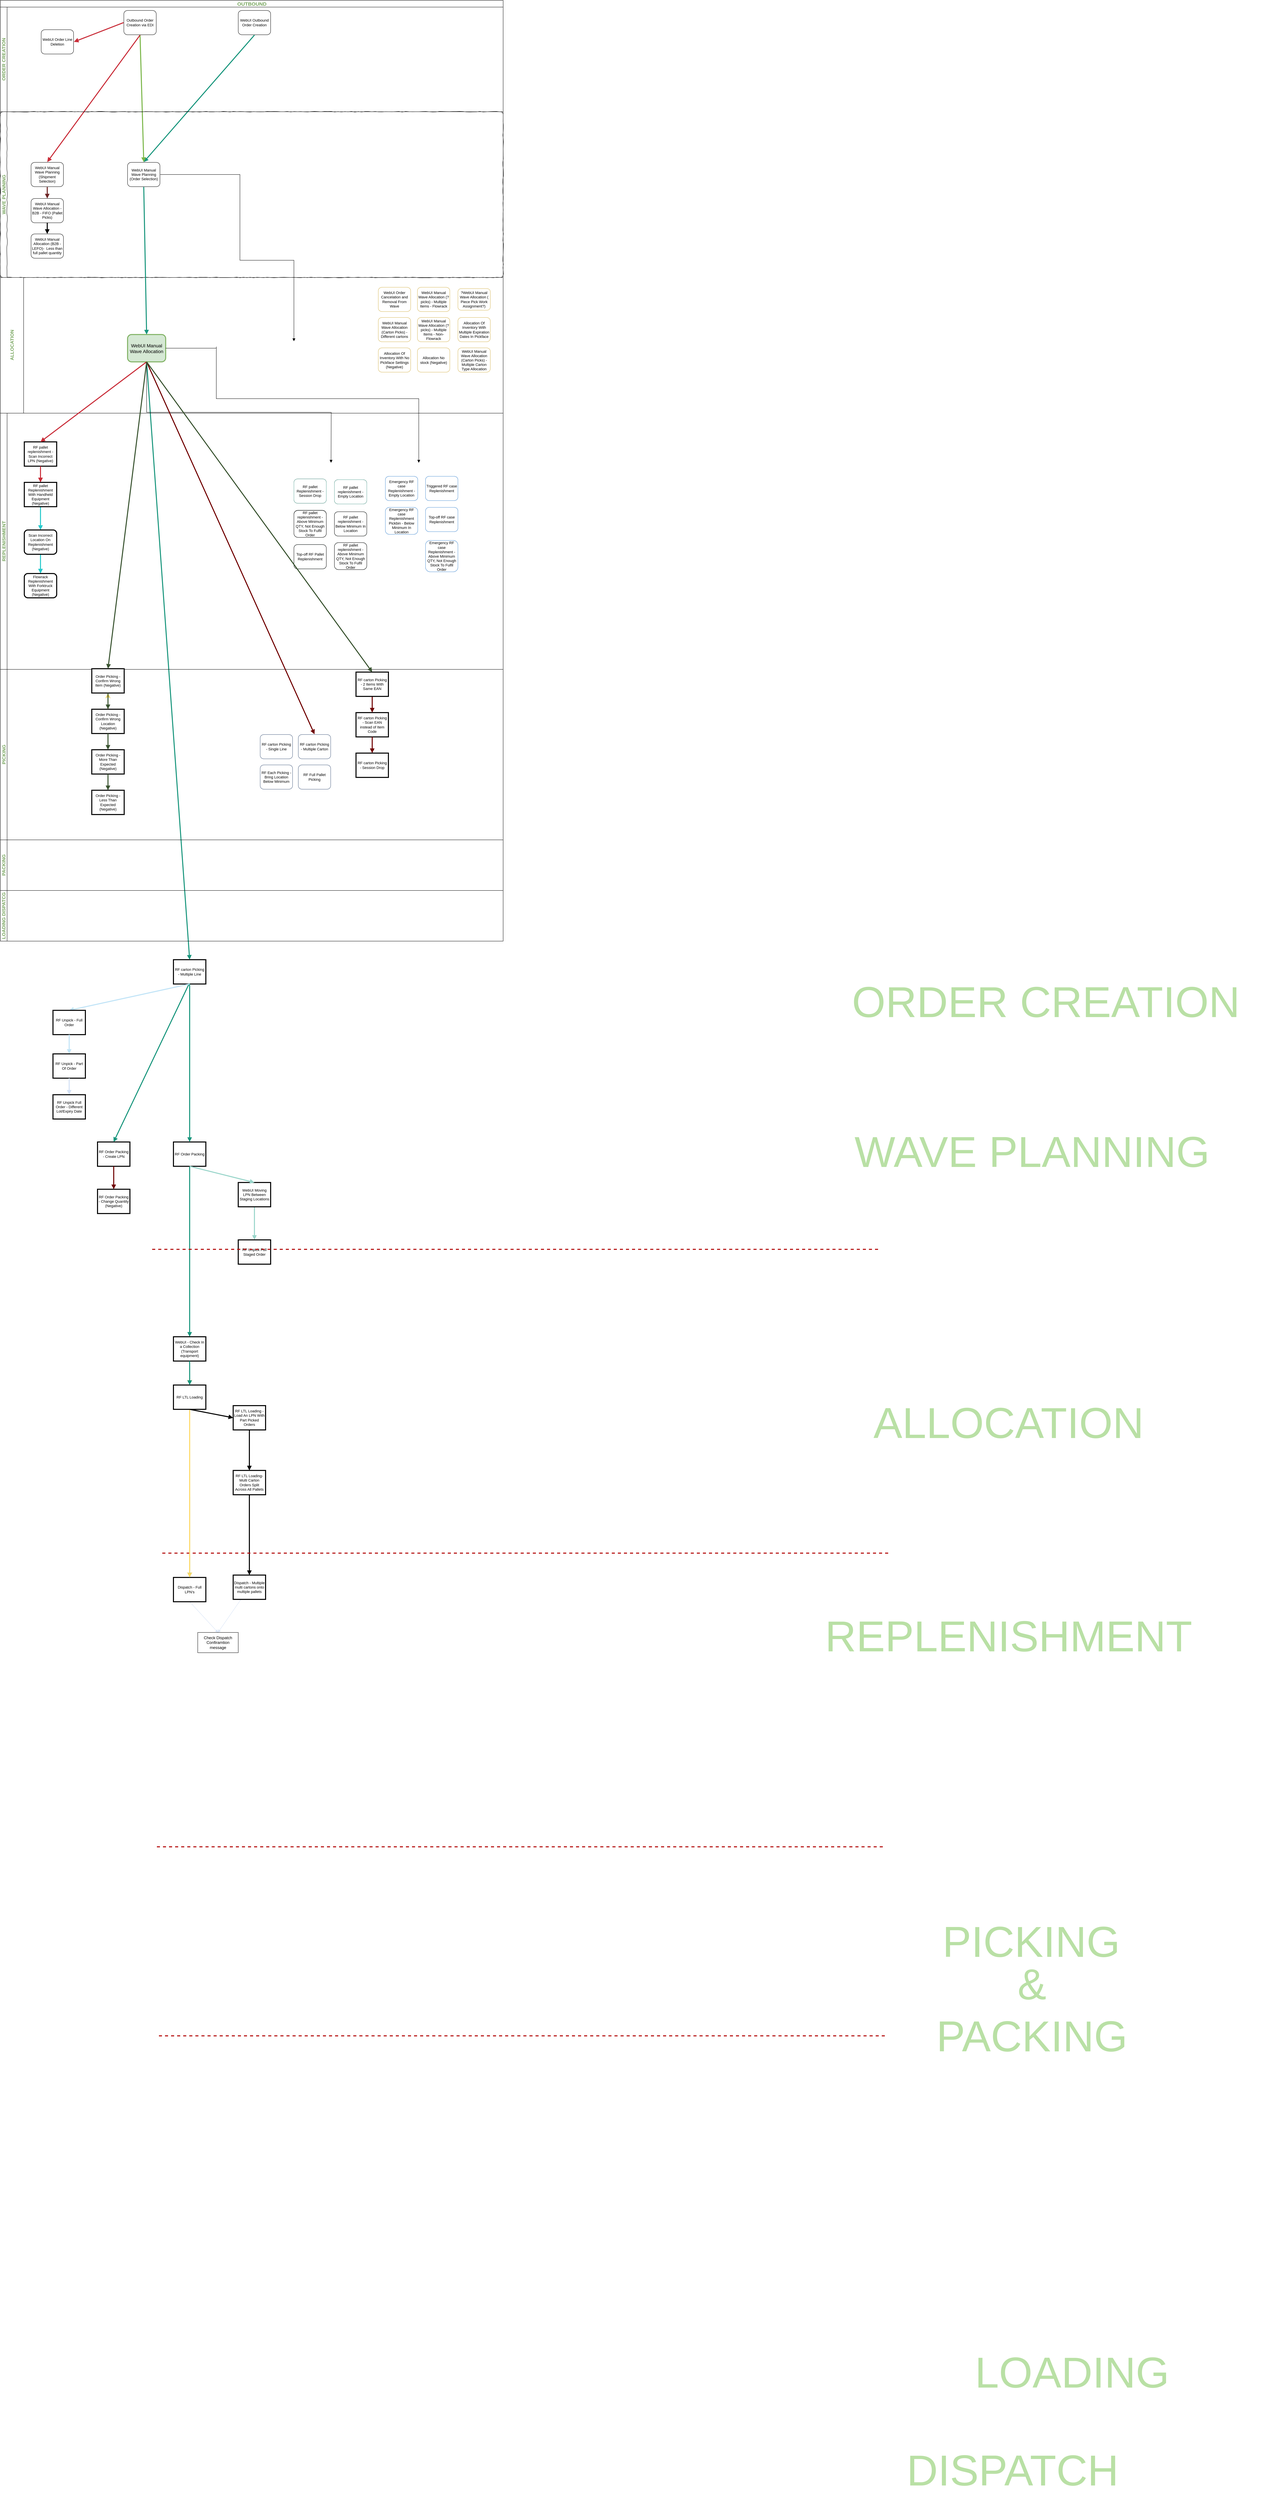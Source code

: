 <mxfile version="12.9.10" type="github">
  <diagram id="luoJL8KuEAm5CpeZwLHm" name="Page-1">
    <mxGraphModel dx="2249" dy="5467" grid="1" gridSize="10" guides="1" tooltips="1" connect="1" arrows="1" fold="1" page="1" pageScale="1" pageWidth="827" pageHeight="1169" math="0" shadow="0">
      <root>
        <mxCell id="0" />
        <mxCell id="1" parent="0" />
        <UserObject label="&lt;font color=&quot;#B9E0A5&quot;&gt;ALLOCATION&lt;/font&gt;" lucidchartObjectId=".vVLuVB._1Rt" id="ZrMuteQqzwVxlPmZNm4r-79">
          <mxCell style="html=1;whiteSpace=wrap;;fontSize=128;fontColor=#000000;spacing=3;strokeColor=none;strokeOpacity=100;fillOpacity=0;shadow=1;fillColor=#000000;strokeWidth=3;" parent="1" vertex="1">
            <mxGeometry x="2486" y="-96" width="124" height="160" as="geometry" />
          </mxCell>
        </UserObject>
        <UserObject label="&lt;font color=&quot;#B9E0A5&quot;&gt;REPLENISHMENT&lt;/font&gt;" lucidchartObjectId=".vVLyLYL6PfR" id="ZrMuteQqzwVxlPmZNm4r-78">
          <mxCell style="html=1;whiteSpace=wrap;;fontSize=128;fontColor=#000000;spacing=3;strokeColor=none;strokeOpacity=100;fillOpacity=0;shadow=1;fillColor=#000000;strokeWidth=3;" parent="1" vertex="1">
            <mxGeometry x="2476" y="536" width="144" height="160" as="geometry" />
          </mxCell>
        </UserObject>
        <UserObject label="&lt;font color=&quot;#B9E0A5&quot;&gt;DISPATCH&lt;/font&gt;" lucidchartObjectId=".vVLLQtsw8U~" id="ZrMuteQqzwVxlPmZNm4r-85">
          <mxCell style="html=1;whiteSpace=wrap;;fontSize=128;fontColor=#000000;spacing=3;strokeColor=none;strokeOpacity=100;fillOpacity=0;shadow=1;fillColor=#000000;strokeWidth=3;" parent="1" vertex="1">
            <mxGeometry x="2488" y="3007" width="144" height="160" as="geometry" />
          </mxCell>
        </UserObject>
        <UserObject label="&lt;font color=&quot;#B9E0A5&quot;&gt;LOADING&lt;/font&gt;" lucidchartObjectId=".vVLYi2AwPZS" id="ZrMuteQqzwVxlPmZNm4r-133">
          <mxCell style="html=1;whiteSpace=wrap;;fontSize=128;fontColor=#000000;spacing=3;strokeColor=none;strokeOpacity=100;fillOpacity=0;shadow=1;fillColor=#000000;strokeWidth=3;" parent="1" vertex="1">
            <mxGeometry x="2664" y="2717" width="144" height="160" as="geometry" />
          </mxCell>
        </UserObject>
        <UserObject label="&lt;font color=&quot;#B9E0A5&quot;&gt;ORDER CREATION&lt;/font&gt;" lucidchartObjectId=".vVLhQk9bZqV" id="ZrMuteQqzwVxlPmZNm4r-81">
          <mxCell style="html=1;whiteSpace=wrap;;fontSize=128;fontColor=#000000;spacing=3;strokeColor=none;strokeOpacity=100;fillOpacity=0;shadow=1;fillColor=#000000;strokeWidth=3;" parent="1" vertex="1">
            <mxGeometry x="1960" y="-1420" width="1397" height="313" as="geometry" />
          </mxCell>
        </UserObject>
        <UserObject label="&lt;font color=&quot;#B9E0A5&quot;&gt;WAVE PLANNING&lt;/font&gt;" lucidchartObjectId=".vVLStHm2DLD" id="ZrMuteQqzwVxlPmZNm4r-1">
          <mxCell style="html=1;whiteSpace=wrap;;fontSize=128;fontColor=#000000;spacing=3;strokeColor=none;strokeOpacity=100;fillOpacity=0;shadow=1;fillColor=#000000;strokeWidth=3;" parent="1" vertex="1">
            <mxGeometry x="2045" y="-976" width="1145" height="313" as="geometry" />
          </mxCell>
        </UserObject>
        <UserObject label="WebUI Outbound Order Creation" link="https://jira.int.kn/browse/TCL-16" lucidchartObjectId=".vVLgRmdVRMW" id="ZrMuteQqzwVxlPmZNm4r-3">
          <mxCell style="html=1;whiteSpace=wrap;;fontSize=11;fontColor=#000000;spacing=3;strokeOpacity=100;strokeWidth=1;rounded=1;perimeterSpacing=1;" parent="1" vertex="1">
            <mxGeometry x="265" y="-4200" width="96" height="72" as="geometry" />
          </mxCell>
        </UserObject>
        <UserObject label="" lucidchartObjectId=".vVLU0FmFgop" id="ZrMuteQqzwVxlPmZNm4r-6">
          <mxCell style="html=1;jettySize=18;fontSize=11;strokeColor=#19967d;strokeOpacity=100;strokeWidth=3;rounded=1;arcSize=0;startArrow=none;;endArrow=block;endFill=1;;exitX=0.5;exitY=1.021;exitPerimeter=1;entryX=0.5;entryY=-0.021;entryPerimeter=1;" parent="1" source="ZrMuteQqzwVxlPmZNm4r-3" target="ZrMuteQqzwVxlPmZNm4r-4" edge="1">
            <mxGeometry width="100" height="100" relative="1" as="geometry" />
          </mxCell>
        </UserObject>
        <UserObject label="Outbound Order Creation via EDI" lucidchartObjectId=".vVLBfL-Y4Gz" id="ZrMuteQqzwVxlPmZNm4r-11">
          <mxCell style="html=1;whiteSpace=wrap;;fontSize=11;fontColor=#000000;spacing=3;strokeOpacity=100;strokeWidth=1;rounded=1;perimeterSpacing=1;" parent="1" vertex="1">
            <mxGeometry x="-74" y="-4200" width="96" height="72" as="geometry" />
          </mxCell>
        </UserObject>
        <UserObject label="" lucidchartObjectId=".vVL_0OSwGT9" id="ZrMuteQqzwVxlPmZNm4r-12">
          <mxCell style="html=1;jettySize=18;fontSize=11;strokeColor=#7ab648;strokeOpacity=100;strokeWidth=3;rounded=1;arcSize=0;startArrow=none;;endArrow=block;endFill=1;;exitX=0.5;exitY=1.021;exitPerimeter=1;entryX=0.5;entryY=-0.021;entryPerimeter=1;" parent="1" source="ZrMuteQqzwVxlPmZNm4r-11" target="ZrMuteQqzwVxlPmZNm4r-4" edge="1">
            <mxGeometry width="100" height="100" relative="1" as="geometry" />
          </mxCell>
        </UserObject>
        <UserObject label="" lucidchartObjectId=".vVLEps8h.BU" id="ZrMuteQqzwVxlPmZNm4r-13">
          <mxCell style="html=1;jettySize=18;fontSize=11;strokeColor=#c92d39;strokeOpacity=100;strokeWidth=3;rounded=1;arcSize=0;startArrow=none;;endArrow=block;endFill=1;;entryX=0.5;entryY=-0.021;entryPerimeter=1;exitX=0.5;exitY=1;exitDx=0;exitDy=0;" parent="1" source="ZrMuteQqzwVxlPmZNm4r-11" target="ZrMuteQqzwVxlPmZNm4r-5" edge="1">
            <mxGeometry width="100" height="100" relative="1" as="geometry">
              <mxPoint x="-100" y="-4090" as="sourcePoint" />
            </mxGeometry>
          </mxCell>
        </UserObject>
        <mxCell id="ZrMuteQqzwVxlPmZNm4r-143" style="rounded=0;orthogonalLoop=1;jettySize=auto;html=1;strokeColor=#D4E1F5;fontSize=128;exitX=0.5;exitY=1;exitDx=0;exitDy=0;entryX=0.5;entryY=0;entryDx=0;entryDy=0;" parent="1" source="ZrMuteQqzwVxlPmZNm4r-43" target="ZrMuteQqzwVxlPmZNm4r-145" edge="1">
          <mxGeometry relative="1" as="geometry">
            <mxPoint x="210" y="605" as="targetPoint" />
          </mxGeometry>
        </mxCell>
        <UserObject label="" lucidchartObjectId=".vVL8aFrUY4E" id="ZrMuteQqzwVxlPmZNm4r-44">
          <mxCell style="html=1;jettySize=18;fontSize=11;strokeColor=#19967d;strokeOpacity=100;strokeWidth=3;rounded=1;arcSize=0;startArrow=none;;endArrow=block;endFill=1;;exitX=0.5;exitY=1;entryX=0.5;entryY=-0.021;entryPerimeter=1;exitDx=0;exitDy=0;" parent="1" source="ZrMuteQqzwVxlPmZNm4r-51" target="ZrMuteQqzwVxlPmZNm4r-42" edge="1">
            <mxGeometry width="100" height="100" relative="1" as="geometry" />
          </mxCell>
        </UserObject>
        <UserObject label="RF carton Picking - Multiple Line" lucidchartObjectId=".vVLg3zW-UZA" id="ZrMuteQqzwVxlPmZNm4r-49">
          <mxCell style="html=1;whiteSpace=wrap;;fontSize=11;fontColor=#000000;spacing=3;strokeOpacity=100;strokeWidth=3;" parent="1" vertex="1">
            <mxGeometry x="73" y="-1388" width="96" height="72" as="geometry" />
          </mxCell>
        </UserObject>
        <UserObject label="" lucidchartObjectId=".vVL1jVabSok" id="ZrMuteQqzwVxlPmZNm4r-50">
          <mxCell style="html=1;jettySize=18;fontSize=11;strokeColor=#19967d;strokeOpacity=100;strokeWidth=3;rounded=1;arcSize=0;startArrow=none;;endArrow=block;endFill=1;;entryX=0.5;entryY=-0.021;entryPerimeter=1;exitX=0.5;exitY=1;exitDx=0;exitDy=0;" parent="1" source="ZrMuteQqzwVxlPmZNm4r-47" target="ZrMuteQqzwVxlPmZNm4r-49" edge="1">
            <mxGeometry width="100" height="100" relative="1" as="geometry">
              <mxPoint x="409" y="-2978" as="sourcePoint" />
            </mxGeometry>
          </mxCell>
        </UserObject>
        <UserObject label="RF Order Packing" lucidchartObjectId=".vVLDRq_sSc~" id="ZrMuteQqzwVxlPmZNm4r-51">
          <mxCell style="html=1;whiteSpace=wrap;;fontSize=11;fontColor=#000000;spacing=3;strokeOpacity=100;strokeWidth=3;" parent="1" vertex="1">
            <mxGeometry x="73" y="-848" width="96" height="72" as="geometry" />
          </mxCell>
        </UserObject>
        <UserObject label="&lt;font color=&quot;#B9E0A5&quot;&gt;PICKING&lt;/font&gt;" lucidchartObjectId=".vVL_m-nR4Ay" id="ZrMuteQqzwVxlPmZNm4r-80">
          <mxCell style="html=1;whiteSpace=wrap;;fontSize=128;fontColor=#000000;spacing=3;strokeColor=none;strokeOpacity=100;fillOpacity=0;shadow=1;fillColor=#B9E0A5;strokeWidth=3;gradientColor=none;" parent="1" vertex="1">
            <mxGeometry x="2543" y="1441" width="144" height="160" as="geometry" />
          </mxCell>
        </UserObject>
        <UserObject label="&lt;font color=&quot;#B9E0A5&quot;&gt;&amp;amp; PACKING&lt;/font&gt;" lucidchartObjectId=".vVLqx0EdpYy" id="ZrMuteQqzwVxlPmZNm4r-82">
          <mxCell style="html=1;whiteSpace=wrap;;fontSize=128;fontColor=#000000;spacing=3;strokeColor=none;strokeOpacity=100;fillOpacity=0;shadow=1;fillColor=#000000;strokeWidth=3;" parent="1" vertex="1">
            <mxGeometry x="2544.5" y="1567" width="144" height="313" as="geometry" />
          </mxCell>
        </UserObject>
        <UserObject label="" lucidchartObjectId=".vVLhLCV1whi" id="ZrMuteQqzwVxlPmZNm4r-83">
          <mxCell style="html=1;jettySize=18;fontSize=11;strokeColor=#19967d;strokeOpacity=100;strokeWidth=3;rounded=1;arcSize=0;startArrow=none;;endArrow=block;endFill=1;;exitX=0.5;exitY=1.021;exitPerimeter=1;entryX=0.501;entryY=-0.021;entryPerimeter=1;" parent="1" source="ZrMuteQqzwVxlPmZNm4r-124" target="ZrMuteQqzwVxlPmZNm4r-43" edge="1">
            <mxGeometry width="100" height="100" relative="1" as="geometry" />
          </mxCell>
        </UserObject>
        <UserObject label="RF Order Packing - Create LPN" lucidchartObjectId=".vVLZd.iJXTy" id="ZrMuteQqzwVxlPmZNm4r-86">
          <mxCell style="html=1;whiteSpace=wrap;;fontSize=11;fontColor=#000000;spacing=3;strokeWidth=3;" parent="1" vertex="1">
            <mxGeometry x="-152" y="-848" width="96" height="72" as="geometry" />
          </mxCell>
        </UserObject>
        <UserObject label="" lucidchartObjectId="ZwVLizKorex1" id="ZrMuteQqzwVxlPmZNm4r-88">
          <mxCell style="html=1;jettySize=18;fontSize=11;strokeColor=#c92d39;strokeOpacity=100;strokeWidth=3;rounded=1;arcSize=0;startArrow=none;;endArrow=block;endFill=1;;exitX=0;exitY=0.5;entryX=1;entryY=0.5;entryDx=0;entryDy=0;exitDx=0;exitDy=0;" parent="1" source="ZrMuteQqzwVxlPmZNm4r-11" target="ZrMuteQqzwVxlPmZNm4r-17" edge="1">
            <mxGeometry width="100" height="100" relative="1" as="geometry" />
          </mxCell>
        </UserObject>
        <UserObject label="" lucidchartObjectId="ObWLLQAz0ZJ7" id="ZrMuteQqzwVxlPmZNm4r-99">
          <mxCell style="html=1;jettySize=18;fontSize=11;strokeColor=#19967d;strokeOpacity=100;strokeWidth=3;rounded=1;arcSize=0;startArrow=none;;endArrow=block;endFill=1;;entryX=0.5;entryY=-0.021;entryPerimeter=1;exitX=0.5;exitY=1;exitDx=0;exitDy=0;" parent="1" source="ZrMuteQqzwVxlPmZNm4r-49" target="ZrMuteQqzwVxlPmZNm4r-51" edge="1">
            <mxGeometry width="100" height="100" relative="1" as="geometry">
              <mxPoint x="409" y="-1255" as="sourcePoint" />
            </mxGeometry>
          </mxCell>
        </UserObject>
        <UserObject label="" lucidchartObjectId="MpWLVmly3CWL" id="ZrMuteQqzwVxlPmZNm4r-105">
          <mxCell style="html=1;jettySize=18;fontSize=11;strokeColor=#6F0000;strokeOpacity=100;strokeWidth=3;rounded=1;arcSize=0;startArrow=none;;endArrow=block;endFill=1;;exitX=0.5;exitY=1;entryX=0.5;entryY=-0.021;entryPerimeter=1;fillColor=#a20025;exitDx=0;exitDy=0;" parent="1" source="ZrMuteQqzwVxlPmZNm4r-86" target="ZrMuteQqzwVxlPmZNm4r-106" edge="1">
            <mxGeometry width="100" height="100" relative="1" as="geometry" />
          </mxCell>
        </UserObject>
        <UserObject label="" lucidchartObjectId="DsWLL33WDRU~" id="ZrMuteQqzwVxlPmZNm4r-107">
          <mxCell style="html=1;jettySize=18;fontSize=11;strokeColor=#19967d;strokeOpacity=100;strokeWidth=3;rounded=1;arcSize=0;startArrow=none;;endArrow=block;endFill=1;;entryX=0.496;entryY=-0.021;entryPerimeter=1;" parent="1" target="ZrMuteQqzwVxlPmZNm4r-86" edge="1">
            <mxGeometry width="100" height="100" relative="1" as="geometry">
              <mxPoint x="120" y="-1318" as="sourcePoint" />
            </mxGeometry>
          </mxCell>
        </UserObject>
        <UserObject label="" lucidchartObjectId="DS-L~yEAFMaN" id="ZrMuteQqzwVxlPmZNm4r-108">
          <mxCell style="html=1;jettySize=18;fontSize=11;strokeColor=#c1e4f7;strokeOpacity=100;strokeWidth=3;rounded=1;arcSize=0;startArrow=none;;endArrow=block;endFill=1;;exitX=0.5;exitY=1;entryX=0.5;entryY=-0.021;entryPerimeter=1;exitDx=0;exitDy=0;" parent="1" source="ZrMuteQqzwVxlPmZNm4r-49" target="ZrMuteQqzwVxlPmZNm4r-109" edge="1">
            <mxGeometry width="100" height="100" relative="1" as="geometry" />
          </mxCell>
        </UserObject>
        <UserObject label="RF Unpick - Full Order" lucidchartObjectId="FS-LZYruzcfT" id="ZrMuteQqzwVxlPmZNm4r-109">
          <mxCell style="html=1;whiteSpace=wrap;;fontSize=11;fontColor=#000000;spacing=3;strokeWidth=3;" parent="1" vertex="1">
            <mxGeometry x="-284" y="-1238" width="96" height="72" as="geometry" />
          </mxCell>
        </UserObject>
        <UserObject label="" lucidchartObjectId="eV-Ldg8smYR5" id="ZrMuteQqzwVxlPmZNm4r-110">
          <mxCell style="html=1;jettySize=18;fontSize=11;strokeColor=#c1e4f7;strokeOpacity=100;strokeWidth=3;rounded=1;arcSize=0;startArrow=none;;endArrow=block;endFill=1;;exitX=0.5;exitY=1.021;exitPerimeter=1;entryX=0.5;entryY=-0.021;entryPerimeter=1;" parent="1" source="ZrMuteQqzwVxlPmZNm4r-109" target="ZrMuteQqzwVxlPmZNm4r-111" edge="1">
            <mxGeometry width="100" height="100" relative="1" as="geometry" />
          </mxCell>
        </UserObject>
        <UserObject label="RF Unpick - Part Of Order" lucidchartObjectId="gV-LQRXkpUv6" id="ZrMuteQqzwVxlPmZNm4r-111">
          <mxCell style="html=1;whiteSpace=wrap;;fontSize=11;fontColor=#000000;spacing=3;strokeWidth=3;" parent="1" vertex="1">
            <mxGeometry x="-284" y="-1109" width="96" height="72" as="geometry" />
          </mxCell>
        </UserObject>
        <UserObject label="" lucidchartObjectId="HW-Lg7NM4t5g" id="ZrMuteQqzwVxlPmZNm4r-112">
          <mxCell style="html=1;jettySize=18;fontSize=11;strokeColor=#99d5ca;strokeOpacity=100;strokeWidth=3;rounded=1;arcSize=0;startArrow=none;;endArrow=block;endFill=1;;exitX=0.5;exitY=1;entryX=0.5;entryY=-0.021;entryPerimeter=1;exitDx=0;exitDy=0;" parent="1" source="ZrMuteQqzwVxlPmZNm4r-121" target="ZrMuteQqzwVxlPmZNm4r-113" edge="1">
            <mxGeometry width="100" height="100" relative="1" as="geometry" />
          </mxCell>
        </UserObject>
        <UserObject label="RF Unpick Full Staged Order " lucidchartObjectId="IW-LOAbXp3b7" id="ZrMuteQqzwVxlPmZNm4r-113">
          <mxCell style="html=1;whiteSpace=wrap;;fontSize=11;fontColor=#000000;spacing=3;strokeWidth=3;" parent="1" vertex="1">
            <mxGeometry x="265" y="-558" width="96" height="72" as="geometry" />
          </mxCell>
        </UserObject>
        <UserObject label="" lucidchartObjectId="5X-LKefEp_Z2" id="ZrMuteQqzwVxlPmZNm4r-114">
          <mxCell style="html=1;jettySize=18;fontSize=11;strokeWidth=3;rounded=1;arcSize=0;startArrow=none;;endArrow=block;endFill=1;;exitX=0.5;exitY=1.021;exitPerimeter=1;entryX=0.5;entryY=-0.021;entryPerimeter=1;strokeColor=#D4E1F5;" parent="1" source="ZrMuteQqzwVxlPmZNm4r-111" target="ZrMuteQqzwVxlPmZNm4r-115" edge="1">
            <mxGeometry width="100" height="100" relative="1" as="geometry" />
          </mxCell>
        </UserObject>
        <UserObject label="RF Unpick Full Order - Different Lot/Expiry Date" lucidchartObjectId="6X-LVr-Q4fDr" id="ZrMuteQqzwVxlPmZNm4r-115">
          <mxCell style="html=1;whiteSpace=wrap;;fontSize=11;fontColor=#000000;spacing=3;strokeWidth=3;" parent="1" vertex="1">
            <mxGeometry x="-284" y="-988" width="96" height="72" as="geometry" />
          </mxCell>
        </UserObject>
        <mxCell id="ZrMuteQqzwVxlPmZNm4r-144" style="edgeStyle=none;rounded=0;orthogonalLoop=1;jettySize=auto;html=1;strokeColor=#D4E1F5;fontSize=128;entryX=0.5;entryY=0;entryDx=0;entryDy=0;" parent="1" source="ZrMuteQqzwVxlPmZNm4r-120" target="ZrMuteQqzwVxlPmZNm4r-145" edge="1">
          <mxGeometry relative="1" as="geometry">
            <mxPoint x="210" y="605" as="targetPoint" />
          </mxGeometry>
        </mxCell>
        <UserObject label="Dispatch - Multiple multi cartons onto multiple pallets" lucidchartObjectId="D3mNOM4nIQhY" id="ZrMuteQqzwVxlPmZNm4r-120">
          <mxCell style="html=1;whiteSpace=wrap;;fontSize=11;fontColor=#000000;spacing=3;strokeWidth=3;" parent="1" vertex="1">
            <mxGeometry x="250" y="435" width="96" height="72" as="geometry" />
          </mxCell>
        </UserObject>
        <UserObject label="WebUI Moving LPN Between Staging Locations" lucidchartObjectId="cTnNsTA2ZSaS" id="ZrMuteQqzwVxlPmZNm4r-121">
          <mxCell style="html=1;whiteSpace=wrap;;fontSize=11;fontColor=#000000;spacing=3;strokeOpacity=100;strokeWidth=3;" parent="1" vertex="1">
            <mxGeometry x="265" y="-728" width="96" height="72" as="geometry" />
          </mxCell>
        </UserObject>
        <UserObject label="" lucidchartObjectId="oTnNoIdV8PMt" id="ZrMuteQqzwVxlPmZNm4r-122">
          <mxCell style="html=1;jettySize=18;fontSize=11;strokeColor=#99d5ca;strokeOpacity=100;strokeWidth=3;rounded=1;arcSize=0;startArrow=none;;endArrow=block;endFill=1;;exitX=0.5;exitY=1;entryX=0.5;entryY=-0.021;entryPerimeter=1;exitDx=0;exitDy=0;" parent="1" source="ZrMuteQqzwVxlPmZNm4r-51" target="ZrMuteQqzwVxlPmZNm4r-121" edge="1">
            <mxGeometry width="100" height="100" relative="1" as="geometry" />
          </mxCell>
        </UserObject>
        <UserObject label="" lucidchartObjectId="CXnNHnObR4pf" id="ZrMuteQqzwVxlPmZNm4r-123">
          <mxCell style="html=1;jettySize=18;fontSize=11;strokeWidth=3;rounded=1;arcSize=0;startArrow=none;;endArrow=block;endFill=1;;exitX=0.5;exitY=1.021;exitPerimeter=1;entryX=0.5;entryY=-0.021;entryPerimeter=1;" parent="1" source="ZrMuteQqzwVxlPmZNm4r-42" target="ZrMuteQqzwVxlPmZNm4r-124" edge="1">
            <mxGeometry width="100" height="100" relative="1" as="geometry" />
          </mxCell>
        </UserObject>
        <UserObject label="" lucidchartObjectId="Y8nN1IkFI4gT" id="ZrMuteQqzwVxlPmZNm4r-125">
          <mxCell style="html=1;jettySize=18;fontSize=11;strokeWidth=3;rounded=1;arcSize=0;startArrow=none;;endArrow=block;endFill=1;;exitX=0.5;exitY=1.021;exitPerimeter=1;entryX=-0.016;entryY=0.5;entryPerimeter=1;" parent="1" source="ZrMuteQqzwVxlPmZNm4r-124" target="ZrMuteQqzwVxlPmZNm4r-126" edge="1">
            <mxGeometry width="100" height="100" relative="1" as="geometry" />
          </mxCell>
        </UserObject>
        <UserObject label="RF LTL Loading - Load An LPN With Part Picked Orders" lucidchartObjectId="Z8nNPxE6S_l6" id="ZrMuteQqzwVxlPmZNm4r-126">
          <mxCell style="html=1;whiteSpace=wrap;;fontSize=11;fontColor=#000000;spacing=3;strokeWidth=3;" parent="1" vertex="1">
            <mxGeometry x="250" y="-67" width="96" height="72" as="geometry" />
          </mxCell>
        </UserObject>
        <UserObject label="" lucidchartObjectId="F9nNfZ4GQOwI" id="ZrMuteQqzwVxlPmZNm4r-127">
          <mxCell style="html=1;jettySize=18;fontSize=11;strokeWidth=3;rounded=1;arcSize=0;startArrow=none;;endArrow=block;endFill=1;;exitX=0.5;exitY=1.021;exitPerimeter=1;entryX=0.5;entryY=-0.021;entryPerimeter=1;" parent="1" source="ZrMuteQqzwVxlPmZNm4r-126" target="ZrMuteQqzwVxlPmZNm4r-128" edge="1">
            <mxGeometry width="100" height="100" relative="1" as="geometry" />
          </mxCell>
        </UserObject>
        <UserObject label="RF LTL Loading- Multi Carton Orders Split Across All Pallets" lucidchartObjectId="G9nNfMO_O3d7" id="ZrMuteQqzwVxlPmZNm4r-128">
          <mxCell style="html=1;whiteSpace=wrap;;fontSize=11;fontColor=#000000;spacing=3;strokeWidth=3;" parent="1" vertex="1">
            <mxGeometry x="250" y="125" width="96" height="72" as="geometry" />
          </mxCell>
        </UserObject>
        <UserObject label="" lucidchartObjectId="u_nNw71i~K0x" id="ZrMuteQqzwVxlPmZNm4r-129">
          <mxCell style="html=1;jettySize=18;fontSize=11;strokeWidth=3;rounded=1;arcSize=0;startArrow=none;;endArrow=block;endFill=1;;exitX=0.5;exitY=1.021;exitPerimeter=1;entryX=0.5;entryY=-0.021;entryPerimeter=1;" parent="1" source="ZrMuteQqzwVxlPmZNm4r-128" target="ZrMuteQqzwVxlPmZNm4r-120" edge="1">
            <mxGeometry width="100" height="100" relative="1" as="geometry" />
          </mxCell>
        </UserObject>
        <mxCell id="ZrMuteQqzwVxlPmZNm4r-145" value="Check Dispatch Confiramtion message" style="rounded=0;whiteSpace=wrap;html=1;" parent="1" vertex="1">
          <mxGeometry x="145" y="605" width="120" height="60" as="geometry" />
        </mxCell>
        <mxCell id="ZrMuteQqzwVxlPmZNm4r-159" value="" style="endArrow=none;dashed=1;html=1;strokeColor=#B20000;strokeWidth=3;fontSize=128;fillColor=#e51400;" parent="1" edge="1">
          <mxGeometry width="50" height="50" relative="1" as="geometry">
            <mxPoint x="10" y="-530" as="sourcePoint" />
            <mxPoint x="2170" y="-530" as="targetPoint" />
          </mxGeometry>
        </mxCell>
        <mxCell id="ZrMuteQqzwVxlPmZNm4r-160" value="" style="endArrow=none;dashed=1;html=1;strokeColor=#B20000;strokeWidth=3;fontSize=128;fillColor=#e51400;" parent="1" edge="1">
          <mxGeometry width="50" height="50" relative="1" as="geometry">
            <mxPoint x="40" y="370.0" as="sourcePoint" />
            <mxPoint x="2200" y="370.0" as="targetPoint" />
          </mxGeometry>
        </mxCell>
        <mxCell id="ZrMuteQqzwVxlPmZNm4r-163" value="" style="endArrow=none;dashed=1;html=1;strokeColor=#B20000;strokeWidth=3;fontSize=128;fillColor=#e51400;" parent="1" edge="1">
          <mxGeometry width="50" height="50" relative="1" as="geometry">
            <mxPoint x="24.0" y="1240" as="sourcePoint" />
            <mxPoint x="2184" y="1240" as="targetPoint" />
          </mxGeometry>
        </mxCell>
        <UserObject label="Dispatch - Full LPN&#39;s" lucidchartObjectId=".vVLEfP~YbVO" id="ZrMuteQqzwVxlPmZNm4r-43">
          <mxCell style="html=1;whiteSpace=wrap;;fontSize=11;fontColor=#000000;spacing=3;strokeOpacity=100;strokeWidth=3;" parent="1" vertex="1">
            <mxGeometry x="73" y="442" width="96" height="72" as="geometry" />
          </mxCell>
        </UserObject>
        <mxCell id="ZrMuteQqzwVxlPmZNm4r-166" style="edgeStyle=none;rounded=0;orthogonalLoop=1;jettySize=auto;html=1;exitX=0.5;exitY=1;exitDx=0;exitDy=0;strokeColor=#FFD966;strokeWidth=3;fontSize=128;" parent="1" source="ZrMuteQqzwVxlPmZNm4r-124" target="ZrMuteQqzwVxlPmZNm4r-43" edge="1">
          <mxGeometry relative="1" as="geometry">
            <mxPoint x="150" y="852.0" as="targetPoint" />
            <mxPoint x="121" y="-2976" as="sourcePoint" />
          </mxGeometry>
        </mxCell>
        <mxCell id="ZrMuteQqzwVxlPmZNm4r-167" style="edgeStyle=none;rounded=0;orthogonalLoop=1;jettySize=auto;html=1;exitX=0.5;exitY=1;exitDx=0;exitDy=0;strokeColor=#FFD966;strokeWidth=3;fontSize=128;" parent="1" source="ZrMuteQqzwVxlPmZNm4r-42" target="ZrMuteQqzwVxlPmZNm4r-124" edge="1">
          <mxGeometry relative="1" as="geometry">
            <mxPoint x="147.719" y="442" as="targetPoint" />
            <mxPoint x="121" y="-2976" as="sourcePoint" />
          </mxGeometry>
        </mxCell>
        <UserObject label="WebUI - Check In a Collection (Transport equipment) " lucidchartObjectId=".vVL_.q9fjx7" id="ZrMuteQqzwVxlPmZNm4r-42">
          <mxCell style="html=1;whiteSpace=wrap;;fontSize=11;fontColor=#000000;spacing=3;strokeOpacity=100;strokeWidth=3;" parent="1" vertex="1">
            <mxGeometry x="73" y="-271" width="96" height="72" as="geometry" />
          </mxCell>
        </UserObject>
        <UserObject label="RF Order Packing - Change Quantity (Negative) " lucidchartObjectId="NpWLEIG_Kt9h" id="ZrMuteQqzwVxlPmZNm4r-106">
          <mxCell style="html=1;whiteSpace=wrap;;fontSize=11;fontColor=#000000;spacing=3;strokeWidth=3;" parent="1" vertex="1">
            <mxGeometry x="-152" y="-708" width="96" height="72" as="geometry" />
          </mxCell>
        </UserObject>
        <mxCell id="ZrMuteQqzwVxlPmZNm4r-170" value="" style="endArrow=none;dashed=1;html=1;strokeColor=#B20000;strokeWidth=3;fontSize=128;fillColor=#e51400;" parent="1" edge="1">
          <mxGeometry width="50" height="50" relative="1" as="geometry">
            <mxPoint x="30.0" y="1800" as="sourcePoint" />
            <mxPoint x="2190.0" y="1800" as="targetPoint" />
          </mxGeometry>
        </mxCell>
        <UserObject label="RF LTL Loading" lucidchartObjectId="DXnNyKKQnBO2" id="ZrMuteQqzwVxlPmZNm4r-124">
          <mxCell style="html=1;whiteSpace=wrap;;fontSize=11;fontColor=#000000;spacing=3;strokeWidth=3;" parent="1" vertex="1">
            <mxGeometry x="73" y="-128" width="96" height="72" as="geometry" />
          </mxCell>
        </UserObject>
        <UserObject label="" lucidchartObjectId=".vVLhLCV1whi" id="ZrMuteQqzwVxlPmZNm4r-171">
          <mxCell style="html=1;jettySize=18;fontSize=11;strokeColor=#19967d;strokeOpacity=100;strokeWidth=3;rounded=1;arcSize=0;startArrow=none;;endArrow=block;endFill=1;;exitX=0.5;exitY=1.021;exitPerimeter=1;entryX=0.501;entryY=-0.021;entryPerimeter=1;" parent="1" source="ZrMuteQqzwVxlPmZNm4r-42" target="ZrMuteQqzwVxlPmZNm4r-124" edge="1">
            <mxGeometry width="100" height="100" relative="1" as="geometry">
              <mxPoint x="121" y="-199" as="sourcePoint" />
              <mxPoint x="121.135" y="442" as="targetPoint" />
            </mxGeometry>
          </mxCell>
        </UserObject>
        <mxCell id="U_gB3cjSZpgT2DLavrX5-1" value="&lt;font style=&quot;font-size: 15px&quot; color=&quot;#78A65F&quot;&gt;OUTBOUND&lt;/font&gt;" style="swimlane;html=1;childLayout=stackLayout;resizeParent=1;resizeParentMax=0;horizontal=1;startSize=20;horizontalStack=0;" parent="1" vertex="1">
          <mxGeometry x="-440" y="-4230" width="1490" height="2787" as="geometry" />
        </mxCell>
        <mxCell id="U_gB3cjSZpgT2DLavrX5-2" value="&lt;font style=&quot;font-size: 14px&quot; color=&quot;#78A65F&quot;&gt;ORDER CREATION&lt;br&gt;&lt;/font&gt;" style="swimlane;html=1;startSize=20;horizontal=0;" parent="U_gB3cjSZpgT2DLavrX5-1" vertex="1">
          <mxGeometry y="20" width="1490" height="310" as="geometry" />
        </mxCell>
        <UserObject label="WebUI Order Line Deletion " lucidchartObjectId=".vVLLpRDW4vy" id="ZrMuteQqzwVxlPmZNm4r-17">
          <mxCell style="html=1;whiteSpace=wrap;;fontSize=11;fontColor=#000000;spacing=3;strokeOpacity=100;strokeWidth=1;rounded=1;perimeterSpacing=1;" parent="U_gB3cjSZpgT2DLavrX5-2" vertex="1">
            <mxGeometry x="121" y="67" width="96" height="72" as="geometry" />
          </mxCell>
        </UserObject>
        <mxCell id="U_gB3cjSZpgT2DLavrX5-3" value="&lt;font style=&quot;font-size: 14px&quot; color=&quot;#78A65F&quot;&gt;WAVE PLANNING&lt;br&gt;&lt;/font&gt;" style="swimlane;html=1;startSize=20;horizontal=0;rounded=1;comic=1;strokeWidth=1;perimeterSpacing=1;" parent="U_gB3cjSZpgT2DLavrX5-1" vertex="1">
          <mxGeometry y="330" width="1490" height="491" as="geometry" />
        </mxCell>
        <UserObject label="WebUI Manual Wave Allocation - B2B - FIFO (Pallet Picks)" lucidchartObjectId="dOvMwCr7NXAL" id="ZrMuteQqzwVxlPmZNm4r-119">
          <mxCell style="html=1;whiteSpace=wrap;;fontSize=11;fontColor=#000000;spacing=3;strokeWidth=1;rounded=1;" parent="U_gB3cjSZpgT2DLavrX5-3" vertex="1">
            <mxGeometry x="91" y="257" width="96" height="72" as="geometry" />
          </mxCell>
        </UserObject>
        <UserObject label="" lucidchartObjectId="TKvM~NDfgVhR" id="ZrMuteQqzwVxlPmZNm4r-118">
          <mxCell style="html=1;jettySize=18;fontSize=11;strokeWidth=3;rounded=1;arcSize=0;startArrow=none;;endArrow=block;endFill=1;;exitX=0.5;exitY=1;exitDx=0;exitDy=0;entryX=0.5;entryY=0;entryDx=0;entryDy=0;" parent="U_gB3cjSZpgT2DLavrX5-3" source="ZrMuteQqzwVxlPmZNm4r-119" target="ZrMuteQqzwVxlPmZNm4r-55" edge="1">
            <mxGeometry width="100" height="100" relative="1" as="geometry">
              <mxPoint x="349" y="371" as="targetPoint" />
            </mxGeometry>
          </mxCell>
        </UserObject>
        <UserObject label="WebUI Manual Wave Planning (Shipment Selection)" lucidchartObjectId=".vVLN.6uvLFo" id="ZrMuteQqzwVxlPmZNm4r-5">
          <mxCell style="html=1;whiteSpace=wrap;;fontSize=11;fontColor=#000000;spacing=3;strokeOpacity=100;strokeWidth=1;rounded=1;perimeterSpacing=1;" parent="U_gB3cjSZpgT2DLavrX5-3" vertex="1">
            <mxGeometry x="91" y="150" width="96" height="72" as="geometry" />
          </mxCell>
        </UserObject>
        <UserObject label="WebUI Manual Wave Planning (Order Selection)" link="https://jira.int.kn/browse/TCL-27" lucidchartObjectId=".vVL0HiBw2vn" id="ZrMuteQqzwVxlPmZNm4r-4">
          <mxCell style="html=1;whiteSpace=wrap;;fontSize=11;fontColor=#000000;spacing=3;strokeOpacity=100;strokeWidth=1;rounded=1;perimeterSpacing=1;" parent="U_gB3cjSZpgT2DLavrX5-3" vertex="1">
            <mxGeometry x="377" y="150" width="96" height="72" as="geometry" />
          </mxCell>
        </UserObject>
        <UserObject label="" lucidchartObjectId=".vVLKwBbfbuC" id="ZrMuteQqzwVxlPmZNm4r-58">
          <mxCell style="html=1;jettySize=18;fontSize=11;strokeColor=#6d2424;strokeOpacity=100;strokeWidth=3;rounded=1;arcSize=0;startArrow=none;;endArrow=block;endFill=1;;entryX=0.5;entryY=0;exitX=0.5;exitY=1;exitDx=0;exitDy=0;entryDx=0;entryDy=0;" parent="U_gB3cjSZpgT2DLavrX5-3" source="ZrMuteQqzwVxlPmZNm4r-5" target="ZrMuteQqzwVxlPmZNm4r-119" edge="1">
            <mxGeometry width="100" height="100" relative="1" as="geometry">
              <mxPoint x="565" y="306" as="sourcePoint" />
            </mxGeometry>
          </mxCell>
        </UserObject>
        <UserObject label="WebUI Manual Allocation (B2B - LEFO)-&amp;nbsp; Less than full pallet quantity" lucidchartObjectId=".vVLW0~~8J9." id="ZrMuteQqzwVxlPmZNm4r-55">
          <mxCell style="html=1;whiteSpace=wrap;;fontSize=11;fontColor=#000000;spacing=3;strokeOpacity=100;strokeWidth=1;rounded=1;" parent="U_gB3cjSZpgT2DLavrX5-3" vertex="1">
            <mxGeometry x="91" y="362" width="96" height="72" as="geometry" />
          </mxCell>
        </UserObject>
        <mxCell id="U_gB3cjSZpgT2DLavrX5-4" value="&lt;div&gt;&lt;font style=&quot;font-size: 14px&quot; color=&quot;#78A65F&quot;&gt;ALLOCATION&lt;/font&gt;&lt;/div&gt;" style="swimlane;html=1;startSize=69;horizontal=0;" parent="U_gB3cjSZpgT2DLavrX5-1" vertex="1">
          <mxGeometry y="821" width="1490" height="402" as="geometry">
            <mxRectangle y="821" width="1490" height="69" as="alternateBounds" />
          </mxGeometry>
        </mxCell>
        <UserObject label="WebUI Manual Wave Allocation  (? picks) -   Multiple Items - Flowrack" lucidchartObjectId=".vVLqQHMH6m7" id="ZrMuteQqzwVxlPmZNm4r-40">
          <mxCell style="html=1;whiteSpace=wrap;;fontSize=11;fontColor=#000000;spacing=3;fillOpacity=0;fillColor=#000000;strokeWidth=1;rounded=1;comic=0;perimeterSpacing=1;shadow=0;strokeColor=#D6B656;" parent="U_gB3cjSZpgT2DLavrX5-4" vertex="1">
            <mxGeometry x="1236" y="29" width="96" height="72" as="geometry" />
          </mxCell>
        </UserObject>
        <UserObject label="WebUI Order  Cancelation and Removal From Wave" lucidchartObjectId=".vVL-yySB-Md" id="ZrMuteQqzwVxlPmZNm4r-10">
          <mxCell style="html=1;whiteSpace=wrap;;fontSize=11;fontColor=#000000;spacing=3;strokeOpacity=100;strokeWidth=1;rounded=1;comic=0;perimeterSpacing=1;shadow=0;strokeColor=#D6B656;" parent="U_gB3cjSZpgT2DLavrX5-4" vertex="1">
            <mxGeometry x="1120" y="29.0" width="96" height="72" as="geometry" />
          </mxCell>
        </UserObject>
        <UserObject label="?WebUI Manual Wave Allocation ( Piece Pick Work Assignment?)" lucidchartObjectId=".vVLiXWS68hy" id="ZrMuteQqzwVxlPmZNm4r-54">
          <mxCell style="html=1;whiteSpace=wrap;;fontSize=11;fontColor=#000000;spacing=3;strokeWidth=1;rounded=1;comic=0;perimeterSpacing=1;shadow=0;strokeColor=#D6B656;" parent="U_gB3cjSZpgT2DLavrX5-4" vertex="1">
            <mxGeometry x="1356" y="33.0" width="96" height="64" as="geometry" />
          </mxCell>
        </UserObject>
        <UserObject label="WebUI Manual Wave Allocation  (? picks) -   Multiple Items -  Non-Flowrack" lucidchartObjectId=".vVL4~Vy8jL." id="ZrMuteQqzwVxlPmZNm4r-39">
          <mxCell style="html=1;whiteSpace=wrap;;fontSize=11;fontColor=#000000;spacing=3;fillOpacity=0;fillColor=#000000;strokeWidth=1;rounded=1;comic=0;perimeterSpacing=1;strokeColor=#D6B656;" parent="U_gB3cjSZpgT2DLavrX5-4" vertex="1">
            <mxGeometry x="1236" y="118.5" width="96" height="72" as="geometry" />
          </mxCell>
        </UserObject>
        <UserObject label="WebUI Manual Wave Allocation (Carton Picks) -Different cartons" lucidchartObjectId=".vVLkxgRSqq_" id="ZrMuteQqzwVxlPmZNm4r-53">
          <mxCell style="html=1;whiteSpace=wrap;;fontSize=11;fontColor=#000000;spacing=3;strokeWidth=1;rounded=1;comic=0;perimeterSpacing=1;shadow=0;strokeColor=#D6B656;" parent="U_gB3cjSZpgT2DLavrX5-4" vertex="1">
            <mxGeometry x="1120" y="118.5" width="96" height="72" as="geometry" />
          </mxCell>
        </UserObject>
        <UserObject label=" Allocation Of Inventory With Multiple Expiration Dates In Pickface" lucidchartObjectId=".vVL4pVQn~yj" id="ZrMuteQqzwVxlPmZNm4r-38">
          <mxCell style="html=1;whiteSpace=wrap;;fontSize=11;fontColor=#000000;spacing=3;strokeWidth=1;rounded=1;comic=0;perimeterSpacing=1;shadow=0;strokeColor=#D6B656;" parent="U_gB3cjSZpgT2DLavrX5-4" vertex="1">
            <mxGeometry x="1356" y="118.5" width="96" height="72" as="geometry" />
          </mxCell>
        </UserObject>
        <UserObject label="WebUI Manual Wave Allocation (Carton Picks) - Multiple Carton Type Allocation" lucidchartObjectId=".vVL07Q1T3~1" id="ZrMuteQqzwVxlPmZNm4r-2">
          <mxCell style="html=1;whiteSpace=wrap;;fontSize=11;fontColor=#000000;spacing=3;strokeOpacity=100;strokeWidth=1;comic=0;shadow=0;rounded=1;strokeColor=#D6B656;perimeterSpacing=1;" parent="U_gB3cjSZpgT2DLavrX5-4" vertex="1">
            <mxGeometry x="1356" y="208.5" width="96" height="72" as="geometry" />
          </mxCell>
        </UserObject>
        <UserObject label="Allocation No stock (Negative)" lucidchartObjectId=".vVL~0iO5kdd" id="ZrMuteQqzwVxlPmZNm4r-8">
          <mxCell style="html=1;whiteSpace=wrap;;fontSize=11;fontColor=#000000;spacing=3;strokeOpacity=100;strokeWidth=1;rounded=1;perimeterSpacing=1;strokeColor=#D6B656;" parent="U_gB3cjSZpgT2DLavrX5-4" vertex="1">
            <mxGeometry x="1236" y="208.5" width="96" height="72" as="geometry" />
          </mxCell>
        </UserObject>
        <UserObject label="Allocation Of Inventory With No Pickface Settings (Negative)" lucidchartObjectId=".vVLdm.uFGVy" id="ZrMuteQqzwVxlPmZNm4r-9">
          <mxCell style="html=1;whiteSpace=wrap;;fontSize=11;fontColor=#000000;spacing=3;strokeOpacity=100;strokeWidth=1;rounded=1;perimeterSpacing=1;strokeColor=#D6B656;" parent="U_gB3cjSZpgT2DLavrX5-4" vertex="1">
            <mxGeometry x="1120" y="208.5" width="96" height="72" as="geometry" />
          </mxCell>
        </UserObject>
        <UserObject label="WebUI Manual Wave Allocation " lucidchartObjectId=".vVLSlnws_BT" id="ZrMuteQqzwVxlPmZNm4r-47">
          <mxCell style="html=1;whiteSpace=wrap;;fontSize=14;spacing=3;strokeOpacity=100;strokeWidth=3;fillColor=#d5e8d4;strokeColor=#82b366;rounded=1;" parent="U_gB3cjSZpgT2DLavrX5-4" vertex="1">
            <mxGeometry x="377" y="169" width="113" height="81" as="geometry" />
          </mxCell>
        </UserObject>
        <mxCell id="U_gB3cjSZpgT2DLavrX5-6" value="&lt;font style=&quot;font-size: 14px&quot; color=&quot;#78A65F&quot;&gt;REPLENISHMENT&lt;br&gt;&lt;/font&gt;" style="swimlane;html=1;startSize=20;horizontal=0;" parent="U_gB3cjSZpgT2DLavrX5-1" vertex="1">
          <mxGeometry y="1223" width="1490" height="759" as="geometry" />
        </mxCell>
        <mxCell id="U_gB3cjSZpgT2DLavrX5-25" value="&lt;font style=&quot;font-size: 14px&quot; color=&quot;#78A65F&quot;&gt;REPLENISHMENT&lt;br&gt;&lt;/font&gt;" style="swimlane;html=1;startSize=20;horizontal=0;" parent="U_gB3cjSZpgT2DLavrX5-6" vertex="1">
          <mxGeometry width="1490" height="759" as="geometry">
            <mxRectangle width="30" height="140" as="alternateBounds" />
          </mxGeometry>
        </mxCell>
        <UserObject label="RF pallet replenishment - Scan Incorrect LPN (Negative)" lucidchartObjectId=".vVLLuCzHj3n" id="U_gB3cjSZpgT2DLavrX5-28">
          <mxCell style="html=1;whiteSpace=wrap;;fontSize=11;fontColor=#000000;spacing=3;strokeOpacity=100;strokeWidth=3;" parent="U_gB3cjSZpgT2DLavrX5-25" vertex="1">
            <mxGeometry x="71" y="85" width="96" height="72" as="geometry" />
          </mxCell>
        </UserObject>
        <UserObject label="" lucidchartObjectId=".vVLG-VikOHq" id="U_gB3cjSZpgT2DLavrX5-29">
          <mxCell style="html=1;jettySize=18;fontSize=11;strokeColor=#28c9cc;strokeOpacity=100;strokeWidth=3;rounded=1;arcSize=0;startArrow=none;;endArrow=block;endFill=1;;exitX=0.5;exitY=1.021;exitPerimeter=1;entryX=0.5;entryY=-0.021;entryPerimeter=1;" parent="U_gB3cjSZpgT2DLavrX5-25" source="U_gB3cjSZpgT2DLavrX5-42" target="U_gB3cjSZpgT2DLavrX5-41" edge="1">
            <mxGeometry width="100" height="100" relative="1" as="geometry" />
          </mxCell>
        </UserObject>
        <UserObject label="" lucidchartObjectId=".vVLofUYMdH4" id="U_gB3cjSZpgT2DLavrX5-30">
          <mxCell style="html=1;jettySize=18;fontSize=11;strokeColor=#28c9cc;strokeOpacity=100;strokeWidth=3;rounded=1;arcSize=0;startArrow=none;;endArrow=block;endFill=1;;exitX=0.5;exitY=1;entryX=0.5;entryY=-0.021;entryPerimeter=1;exitDx=0;exitDy=0;" parent="U_gB3cjSZpgT2DLavrX5-25" source="U_gB3cjSZpgT2DLavrX5-38" target="U_gB3cjSZpgT2DLavrX5-42" edge="1">
            <mxGeometry width="100" height="100" relative="1" as="geometry" />
          </mxCell>
        </UserObject>
        <UserObject label="" lucidchartObjectId=".vVLhCOw98GG" id="U_gB3cjSZpgT2DLavrX5-31">
          <mxCell style="html=1;jettySize=18;fontSize=11;strokeColor=#c92d39;strokeOpacity=100;strokeWidth=3;rounded=1;arcSize=0;startArrow=none;;endArrow=block;endFill=1;;exitX=0.5;exitY=1.021;exitPerimeter=1;entryX=0.5;entryY=-0.021;entryPerimeter=1;" parent="U_gB3cjSZpgT2DLavrX5-25" source="U_gB3cjSZpgT2DLavrX5-28" target="U_gB3cjSZpgT2DLavrX5-38" edge="1">
            <mxGeometry width="100" height="100" relative="1" as="geometry" />
          </mxCell>
        </UserObject>
        <UserObject label="RF pallet  Replenishment With Handheld Equipment (Negative)" lucidchartObjectId=".vVLH~wC2rEc" id="U_gB3cjSZpgT2DLavrX5-38">
          <mxCell style="html=1;whiteSpace=wrap;;fontSize=11;fontColor=#000000;spacing=3;strokeOpacity=100;strokeWidth=3;" parent="U_gB3cjSZpgT2DLavrX5-25" vertex="1">
            <mxGeometry x="71" y="205" width="96" height="72" as="geometry" />
          </mxCell>
        </UserObject>
        <UserObject label="Emergency RF case Replenishment - Empty Location" lucidchartObjectId=".vVLllC0J9Zr" id="ZrMuteQqzwVxlPmZNm4r-24">
          <mxCell style="html=1;whiteSpace=wrap;;fontSize=11;fontColor=#000000;spacing=3;strokeOpacity=100;strokeWidth=1;rounded=1;perimeterSpacing=1;strokeColor=#5696D6;" parent="U_gB3cjSZpgT2DLavrX5-25" vertex="1">
            <mxGeometry x="1141" y="187" width="96" height="72" as="geometry" />
          </mxCell>
        </UserObject>
        <UserObject label="Triggered RF case Replenishment" lucidchartObjectId=".vVL1J9eiRK7" id="ZrMuteQqzwVxlPmZNm4r-36">
          <mxCell style="html=1;whiteSpace=wrap;;fontSize=11;fontColor=#000000;spacing=3;strokeOpacity=100;strokeWidth=1;rounded=1;perimeterSpacing=1;strokeColor=#5696D6;" parent="U_gB3cjSZpgT2DLavrX5-25" vertex="1">
            <mxGeometry x="1260" y="187" width="96" height="72" as="geometry" />
          </mxCell>
        </UserObject>
        <UserObject label="Emergency RF case Replenishment - Empty Location" lucidchartObjectId=".vVLllC0J9Zr" id="U_gB3cjSZpgT2DLavrX5-26">
          <mxCell style="html=1;whiteSpace=wrap;;fontSize=11;fontColor=#000000;spacing=3;strokeOpacity=100;strokeWidth=1;rounded=1;perimeterSpacing=1;strokeColor=#5696D6;" parent="U_gB3cjSZpgT2DLavrX5-25" vertex="1">
            <mxGeometry x="1141" y="187" width="96" height="72" as="geometry" />
          </mxCell>
        </UserObject>
        <UserObject label="Triggered RF case Replenishment" lucidchartObjectId=".vVL1J9eiRK7" id="U_gB3cjSZpgT2DLavrX5-27">
          <mxCell style="html=1;whiteSpace=wrap;;fontSize=11;fontColor=#000000;spacing=3;strokeOpacity=100;strokeWidth=1;rounded=1;perimeterSpacing=1;strokeColor=#5696D6;" parent="U_gB3cjSZpgT2DLavrX5-25" vertex="1">
            <mxGeometry x="1260" y="187" width="96" height="72" as="geometry" />
          </mxCell>
        </UserObject>
        <UserObject label="Top-off RF case Replenishment" lucidchartObjectId=".vVLzS1Z9R6-" id="U_gB3cjSZpgT2DLavrX5-33">
          <mxCell style="html=1;whiteSpace=wrap;;fontSize=11;fontColor=#000000;spacing=3;strokeOpacity=100;strokeWidth=1;rounded=1;perimeterSpacing=1;strokeColor=#5696D6;" parent="U_gB3cjSZpgT2DLavrX5-25" vertex="1">
            <mxGeometry x="1260" y="279" width="96" height="72" as="geometry" />
          </mxCell>
        </UserObject>
        <UserObject label="RF pallet  Replenishment - Session Drop" lucidchartObjectId="ALVL61vblGDb" id="U_gB3cjSZpgT2DLavrX5-34">
          <mxCell style="html=1;whiteSpace=wrap;;fontSize=11;fontColor=#000000;spacing=3;strokeOpacity=100;strokeWidth=1;rounded=1;perimeterSpacing=1;" parent="U_gB3cjSZpgT2DLavrX5-25" vertex="1">
            <mxGeometry x="870.0" y="194.75" width="96" height="72" as="geometry" />
          </mxCell>
        </UserObject>
        <UserObject label="RF pallet replenishment  - Empty Location" lucidchartObjectId=".vVLG3KbtADb" id="U_gB3cjSZpgT2DLavrX5-43">
          <mxCell style="html=1;whiteSpace=wrap;;fontSize=11;fontColor=#000000;spacing=3;strokeOpacity=100;strokeWidth=1;rounded=1;perimeterSpacing=1;" parent="U_gB3cjSZpgT2DLavrX5-25" vertex="1">
            <mxGeometry x="990.0" y="197" width="96" height="72" as="geometry" />
          </mxCell>
        </UserObject>
        <UserObject label="Top-off RF case Replenishment" lucidchartObjectId=".vVLzS1Z9R6-" id="ZrMuteQqzwVxlPmZNm4r-74">
          <mxCell style="html=1;whiteSpace=wrap;;fontSize=11;fontColor=#000000;spacing=3;strokeOpacity=100;strokeWidth=1;rounded=1;perimeterSpacing=1;strokeColor=#5696D6;" parent="U_gB3cjSZpgT2DLavrX5-25" vertex="1">
            <mxGeometry x="1260" y="279" width="96" height="72" as="geometry" />
          </mxCell>
        </UserObject>
        <UserObject label="RF pallet  Replenishment - Session Drop" lucidchartObjectId="ALVL61vblGDb" id="ZrMuteQqzwVxlPmZNm4r-89">
          <mxCell style="html=1;whiteSpace=wrap;;fontSize=11;fontColor=#000000;spacing=3;strokeOpacity=100;strokeWidth=1;rounded=1;perimeterSpacing=1;strokeColor=#67AB9F;" parent="U_gB3cjSZpgT2DLavrX5-25" vertex="1">
            <mxGeometry x="870.0" y="194.75" width="96" height="72" as="geometry" />
          </mxCell>
        </UserObject>
        <UserObject label="RF pallet replenishment  - Empty Location" lucidchartObjectId=".vVLG3KbtADb" id="ZrMuteQqzwVxlPmZNm4r-18">
          <mxCell style="html=1;whiteSpace=wrap;;fontSize=11;fontColor=#000000;spacing=3;strokeOpacity=100;strokeWidth=1;rounded=1;perimeterSpacing=1;strokeColor=#67AB9F;" parent="U_gB3cjSZpgT2DLavrX5-25" vertex="1">
            <mxGeometry x="990.0" y="197" width="96" height="72" as="geometry" />
          </mxCell>
        </UserObject>
        <UserObject label="Emergency RF case Replenishment - Above Minimum QTY, Not Enough Stock To Fulfil Order" lucidchartObjectId=".vVL~g4jn9-n" id="ZrMuteQqzwVxlPmZNm4r-26">
          <mxCell style="html=1;whiteSpace=wrap;;fontSize=11;fontColor=#000000;spacing=3;strokeOpacity=100;strokeWidth=1;rounded=1;perimeterSpacing=1;strokeColor=#5696D6;" parent="U_gB3cjSZpgT2DLavrX5-25" vertex="1">
            <mxGeometry x="1260" y="377" width="96" height="93" as="geometry" />
          </mxCell>
        </UserObject>
        <UserObject label="RF pallet replenishment - Above Minimum QTY, Not Enough Stock To Fulfil Order" lucidchartObjectId=".vVL1Erp07Hh" id="U_gB3cjSZpgT2DLavrX5-20">
          <mxCell style="html=1;whiteSpace=wrap;;fontSize=11;fontColor=#000000;spacing=3;strokeOpacity=100;strokeWidth=1;rounded=1;perimeterSpacing=1;strokeColor=#67AB9F;" parent="U_gB3cjSZpgT2DLavrX5-25" vertex="1">
            <mxGeometry x="990.0" y="383.5" width="96" height="80" as="geometry" />
          </mxCell>
        </UserObject>
        <UserObject label="RF pallet replenishment - Below Minimum In Location" lucidchartObjectId=".vVLLzOHcC9c" id="ZrMuteQqzwVxlPmZNm4r-19">
          <mxCell style="html=1;whiteSpace=wrap;;fontSize=11;fontColor=#000000;spacing=3;strokeOpacity=100;strokeWidth=1;rounded=1;perimeterSpacing=1;strokeColor=#67AB9F;" parent="U_gB3cjSZpgT2DLavrX5-25" vertex="1">
            <mxGeometry x="990.0" y="292" width="96" height="72" as="geometry" />
          </mxCell>
        </UserObject>
        <UserObject label="RF pallet replenishment - Above Minimum QTY, Not Enough Stock To Fulfil Order" lucidchartObjectId=".vVL1Erp07Hh" id="ZrMuteQqzwVxlPmZNm4r-20">
          <mxCell style="html=1;whiteSpace=wrap;;fontSize=11;fontColor=#000000;spacing=3;strokeOpacity=100;strokeWidth=1;rounded=1;perimeterSpacing=1;strokeColor=#67AB9F;" parent="U_gB3cjSZpgT2DLavrX5-25" vertex="1">
            <mxGeometry x="870.0" y="287.75" width="96" height="80" as="geometry" />
          </mxCell>
        </UserObject>
        <UserObject label="Top-off RF Pallet Replenishment" lucidchartObjectId="ALVL61vblGDb" id="U_gB3cjSZpgT2DLavrX5-21">
          <mxCell style="html=1;whiteSpace=wrap;;fontSize=11;fontColor=#000000;spacing=3;strokeOpacity=100;strokeWidth=1;rounded=1;perimeterSpacing=1;strokeColor=#67AB9F;" parent="U_gB3cjSZpgT2DLavrX5-25" vertex="1">
            <mxGeometry x="870.0" y="389.25" width="96" height="72" as="geometry" />
          </mxCell>
        </UserObject>
        <UserObject label="Emergency RF case Replenishment Pickbin - Below Minimum In Location" lucidchartObjectId=".vVLDHT-9TAI" id="ZrMuteQqzwVxlPmZNm4r-25">
          <mxCell style="html=1;whiteSpace=wrap;;fontSize=11;fontColor=#000000;spacing=3;strokeOpacity=100;strokeWidth=1;rounded=1;perimeterSpacing=1;strokeColor=#5696D6;" parent="U_gB3cjSZpgT2DLavrX5-25" vertex="1">
            <mxGeometry x="1141" y="279" width="96" height="80" as="geometry" />
          </mxCell>
        </UserObject>
        <UserObject label="Emergency RF case Replenishment - Above Minimum QTY, Not Enough Stock To Fulfil Order" lucidchartObjectId=".vVL~g4jn9-n" id="U_gB3cjSZpgT2DLavrX5-40">
          <mxCell style="html=1;whiteSpace=wrap;;fontSize=11;fontColor=#000000;spacing=3;strokeOpacity=100;strokeWidth=1;rounded=1;perimeterSpacing=1;strokeColor=#5696D6;" parent="U_gB3cjSZpgT2DLavrX5-25" vertex="1">
            <mxGeometry x="1260" y="377" width="96" height="93" as="geometry" />
          </mxCell>
        </UserObject>
        <UserObject label="RF pallet replenishment - Above Minimum QTY, Not Enough Stock To Fulfil Order" lucidchartObjectId=".vVL1Erp07Hh" id="U_gB3cjSZpgT2DLavrX5-39">
          <mxCell style="html=1;whiteSpace=wrap;;fontSize=11;fontColor=#000000;spacing=3;strokeOpacity=100;strokeWidth=1;rounded=1;perimeterSpacing=1;" parent="U_gB3cjSZpgT2DLavrX5-25" vertex="1">
            <mxGeometry x="990.0" y="383.5" width="96" height="80" as="geometry" />
          </mxCell>
        </UserObject>
        <UserObject label="RF pallet replenishment - Below Minimum In Location" lucidchartObjectId=".vVLLzOHcC9c" id="U_gB3cjSZpgT2DLavrX5-37">
          <mxCell style="html=1;whiteSpace=wrap;;fontSize=11;fontColor=#000000;spacing=3;strokeOpacity=100;strokeWidth=1;rounded=1;perimeterSpacing=1;" parent="U_gB3cjSZpgT2DLavrX5-25" vertex="1">
            <mxGeometry x="990.0" y="292" width="96" height="72" as="geometry" />
          </mxCell>
        </UserObject>
        <UserObject label="RF pallet replenishment - Above Minimum QTY, Not Enough Stock To Fulfil Order" lucidchartObjectId=".vVL1Erp07Hh" id="U_gB3cjSZpgT2DLavrX5-36">
          <mxCell style="html=1;whiteSpace=wrap;;fontSize=11;fontColor=#000000;spacing=3;strokeOpacity=100;strokeWidth=1;rounded=1;perimeterSpacing=1;" parent="U_gB3cjSZpgT2DLavrX5-25" vertex="1">
            <mxGeometry x="870.0" y="287.75" width="96" height="80" as="geometry" />
          </mxCell>
        </UserObject>
        <UserObject label="Top-off RF Pallet Replenishment" lucidchartObjectId="ALVL61vblGDb" id="U_gB3cjSZpgT2DLavrX5-35">
          <mxCell style="html=1;whiteSpace=wrap;;fontSize=11;fontColor=#000000;spacing=3;strokeOpacity=100;strokeWidth=1;rounded=1;perimeterSpacing=1;" parent="U_gB3cjSZpgT2DLavrX5-25" vertex="1">
            <mxGeometry x="870.0" y="389.25" width="96" height="72" as="geometry" />
          </mxCell>
        </UserObject>
        <UserObject label="Emergency RF case Replenishment Pickbin - Below Minimum In Location" lucidchartObjectId=".vVLDHT-9TAI" id="U_gB3cjSZpgT2DLavrX5-32">
          <mxCell style="html=1;whiteSpace=wrap;;fontSize=11;fontColor=#000000;spacing=3;strokeOpacity=100;strokeWidth=1;rounded=1;perimeterSpacing=1;strokeColor=#5696D6;" parent="U_gB3cjSZpgT2DLavrX5-25" vertex="1">
            <mxGeometry x="1141" y="279" width="96" height="80" as="geometry" />
          </mxCell>
        </UserObject>
        <UserObject label="RF pallet replenishment - Above Minimum QTY, Not Enough Stock To Fulfil Order" lucidchartObjectId=".vVL1Erp07Hh" id="U_gB3cjSZpgT2DLavrX5-44">
          <mxCell style="html=1;whiteSpace=wrap;;fontSize=11;fontColor=#000000;spacing=3;strokeOpacity=100;strokeWidth=1;rounded=1;perimeterSpacing=1;" parent="U_gB3cjSZpgT2DLavrX5-25" vertex="1">
            <mxGeometry x="870.0" y="288" width="96" height="80" as="geometry" />
          </mxCell>
        </UserObject>
        <UserObject label="Flowrack Replenishment With Forktruck Equipment (Negative)" lucidchartObjectId=".vVLsWGwoKKf" id="U_gB3cjSZpgT2DLavrX5-41">
          <mxCell style="html=1;whiteSpace=wrap;;fontSize=11;fontColor=#000000;spacing=3;strokeOpacity=100;strokeWidth=3;rounded=1;" parent="U_gB3cjSZpgT2DLavrX5-25" vertex="1">
            <mxGeometry x="71" y="475" width="96" height="72" as="geometry" />
          </mxCell>
        </UserObject>
        <UserObject label="Scan Incorrect Location On Replenishment (Negative)" lucidchartObjectId=".vVLjdvRrUWc" id="U_gB3cjSZpgT2DLavrX5-42">
          <mxCell style="html=1;whiteSpace=wrap;;fontSize=11;fontColor=#000000;spacing=3;strokeOpacity=100;strokeWidth=3;rounded=1;" parent="U_gB3cjSZpgT2DLavrX5-25" vertex="1">
            <mxGeometry x="71" y="346" width="96" height="72" as="geometry" />
          </mxCell>
        </UserObject>
        <UserObject label="RF pallet replenishment - Scan Incorrect LPN (Negative)" lucidchartObjectId=".vVLLuCzHj3n" id="ZrMuteQqzwVxlPmZNm4r-32">
          <mxCell style="html=1;whiteSpace=wrap;;fontSize=11;fontColor=#000000;spacing=3;strokeOpacity=100;strokeWidth=3;" parent="U_gB3cjSZpgT2DLavrX5-6" vertex="1">
            <mxGeometry x="71" y="85" width="96" height="72" as="geometry" />
          </mxCell>
        </UserObject>
        <UserObject label="" lucidchartObjectId=".vVLG-VikOHq" id="ZrMuteQqzwVxlPmZNm4r-34">
          <mxCell style="html=1;jettySize=18;fontSize=11;strokeColor=#28c9cc;strokeOpacity=100;strokeWidth=3;rounded=1;arcSize=0;startArrow=none;;endArrow=block;endFill=1;;exitX=0.5;exitY=1.021;exitPerimeter=1;entryX=0.5;entryY=-0.021;entryPerimeter=1;" parent="U_gB3cjSZpgT2DLavrX5-6" source="ZrMuteQqzwVxlPmZNm4r-30" target="ZrMuteQqzwVxlPmZNm4r-31" edge="1">
            <mxGeometry width="100" height="100" relative="1" as="geometry" />
          </mxCell>
        </UserObject>
        <UserObject label="" lucidchartObjectId=".vVLofUYMdH4" id="ZrMuteQqzwVxlPmZNm4r-71">
          <mxCell style="html=1;jettySize=18;fontSize=11;strokeColor=#28c9cc;strokeOpacity=100;strokeWidth=3;rounded=1;arcSize=0;startArrow=none;;endArrow=block;endFill=1;;exitX=0.5;exitY=1;entryX=0.5;entryY=-0.021;entryPerimeter=1;exitDx=0;exitDy=0;" parent="U_gB3cjSZpgT2DLavrX5-6" source="ZrMuteQqzwVxlPmZNm4r-33" target="ZrMuteQqzwVxlPmZNm4r-30" edge="1">
            <mxGeometry width="100" height="100" relative="1" as="geometry" />
          </mxCell>
        </UserObject>
        <UserObject label="" lucidchartObjectId=".vVLhCOw98GG" id="ZrMuteQqzwVxlPmZNm4r-77">
          <mxCell style="html=1;jettySize=18;fontSize=11;strokeColor=#c92d39;strokeOpacity=100;strokeWidth=3;rounded=1;arcSize=0;startArrow=none;;endArrow=block;endFill=1;;exitX=0.5;exitY=1.021;exitPerimeter=1;entryX=0.5;entryY=-0.021;entryPerimeter=1;" parent="U_gB3cjSZpgT2DLavrX5-6" source="ZrMuteQqzwVxlPmZNm4r-32" target="ZrMuteQqzwVxlPmZNm4r-33" edge="1">
            <mxGeometry width="100" height="100" relative="1" as="geometry" />
          </mxCell>
        </UserObject>
        <UserObject label="RF pallet  Replenishment With Handheld Equipment (Negative)" lucidchartObjectId=".vVLH~wC2rEc" id="ZrMuteQqzwVxlPmZNm4r-33">
          <mxCell style="html=1;whiteSpace=wrap;;fontSize=11;fontColor=#000000;spacing=3;strokeOpacity=100;strokeWidth=3;" parent="U_gB3cjSZpgT2DLavrX5-6" vertex="1">
            <mxGeometry x="71" y="205" width="96" height="72" as="geometry" />
          </mxCell>
        </UserObject>
        <UserObject label="Flowrack Replenishment With Forktruck Equipment (Negative)" lucidchartObjectId=".vVLsWGwoKKf" id="ZrMuteQqzwVxlPmZNm4r-31">
          <mxCell style="html=1;whiteSpace=wrap;;fontSize=11;fontColor=#000000;spacing=3;strokeOpacity=100;strokeWidth=3;rounded=1;" parent="U_gB3cjSZpgT2DLavrX5-6" vertex="1">
            <mxGeometry x="71" y="475" width="96" height="72" as="geometry" />
          </mxCell>
        </UserObject>
        <UserObject label="Scan Incorrect Location On Replenishment (Negative)" lucidchartObjectId=".vVLjdvRrUWc" id="ZrMuteQqzwVxlPmZNm4r-30">
          <mxCell style="html=1;whiteSpace=wrap;;fontSize=11;fontColor=#000000;spacing=3;strokeOpacity=100;strokeWidth=3;rounded=1;" parent="U_gB3cjSZpgT2DLavrX5-6" vertex="1">
            <mxGeometry x="71" y="346" width="96" height="72" as="geometry" />
          </mxCell>
        </UserObject>
        <mxCell id="U_gB3cjSZpgT2DLavrX5-7" value="&lt;font style=&quot;font-size: 14px&quot; color=&quot;#78A65F&quot;&gt;PICKING&lt;br&gt;&lt;/font&gt;" style="swimlane;html=1;startSize=20;horizontal=0;" parent="U_gB3cjSZpgT2DLavrX5-1" vertex="1">
          <mxGeometry y="1982" width="1490" height="505" as="geometry" />
        </mxCell>
        <UserObject label="RF carton Picking - Scan EAN instead of Item Code" lucidchartObjectId="AjWLmgT_bsjo" id="ZrMuteQqzwVxlPmZNm4r-104">
          <mxCell style="html=1;whiteSpace=wrap;;fontSize=11;fontColor=#000000;spacing=3;strokeWidth=3;" parent="U_gB3cjSZpgT2DLavrX5-7" vertex="1">
            <mxGeometry x="1054" y="128" width="96" height="72" as="geometry" />
          </mxCell>
        </UserObject>
        <UserObject label="" lucidchartObjectId="yjWLZI0-K551" id="ZrMuteQqzwVxlPmZNm4r-103">
          <mxCell style="html=1;jettySize=18;fontSize=11;strokeColor=#6F0000;strokeOpacity=100;strokeWidth=3;rounded=1;arcSize=0;startArrow=none;;endArrow=block;endFill=1;;exitX=0.5;exitY=1.021;exitPerimeter=1;entryX=0.5;entryY=-0.021;entryPerimeter=1;fillColor=#a20025;" parent="U_gB3cjSZpgT2DLavrX5-7" source="ZrMuteQqzwVxlPmZNm4r-102" target="ZrMuteQqzwVxlPmZNm4r-104" edge="1">
            <mxGeometry width="100" height="100" relative="1" as="geometry" />
          </mxCell>
        </UserObject>
        <UserObject label="RF carton Picking - 2 Items With Same EAN" lucidchartObjectId="3hWLlkM~54B_" id="ZrMuteQqzwVxlPmZNm4r-102">
          <mxCell style="html=1;whiteSpace=wrap;;fontSize=11;fontColor=#000000;spacing=3;strokeWidth=3;" parent="U_gB3cjSZpgT2DLavrX5-7" vertex="1">
            <mxGeometry x="1054" y="8" width="96" height="72" as="geometry" />
          </mxCell>
        </UserObject>
        <UserObject label="" lucidchartObjectId="KaWLSkqLJ9NO" id="ZrMuteQqzwVxlPmZNm4r-97">
          <mxCell style="html=1;jettySize=18;fontSize=11;strokeColor=#6F0000;strokeOpacity=100;strokeWidth=3;rounded=1;arcSize=0;edgeStyle=orthogonalEdgeStyle;startArrow=none;;endArrow=block;endFill=1;;entryX=0.5;entryY=-0.021;entryPerimeter=1;fillColor=#a20025;" parent="U_gB3cjSZpgT2DLavrX5-7" source="ZrMuteQqzwVxlPmZNm4r-104" target="ZrMuteQqzwVxlPmZNm4r-96" edge="1">
            <mxGeometry width="100" height="100" relative="1" as="geometry" />
          </mxCell>
        </UserObject>
        <UserObject label="RF carton Picking - Session Drop" lucidchartObjectId="R~VLGetVZpA6" id="ZrMuteQqzwVxlPmZNm4r-96">
          <mxCell style="html=1;whiteSpace=wrap;;fontSize=11;fontColor=#000000;spacing=3;strokeWidth=3;" parent="U_gB3cjSZpgT2DLavrX5-7" vertex="1">
            <mxGeometry x="1054" y="248" width="96" height="72" as="geometry" />
          </mxCell>
        </UserObject>
        <UserObject label="Order Picking - More Than Expected (Negative)" lucidchartObjectId=".vVLx9R2JAR_" id="ZrMuteQqzwVxlPmZNm4r-59">
          <mxCell style="html=1;whiteSpace=wrap;;fontSize=11;fontColor=#000000;spacing=3;strokeOpacity=100;strokeWidth=3;" parent="U_gB3cjSZpgT2DLavrX5-7" vertex="1">
            <mxGeometry x="271" y="238" width="96" height="72" as="geometry" />
          </mxCell>
        </UserObject>
        <UserObject label="Order Picking - Confirm Wrong Item (Negative)" lucidchartObjectId=".vVLBFFsnQis" id="ZrMuteQqzwVxlPmZNm4r-61">
          <mxCell style="html=1;whiteSpace=wrap;;fontSize=11;fontColor=#000000;spacing=3;strokeOpacity=100;strokeWidth=3;" parent="U_gB3cjSZpgT2DLavrX5-7" vertex="1">
            <mxGeometry x="271" y="-2" width="96" height="72" as="geometry" />
          </mxCell>
        </UserObject>
        <mxCell id="ZrMuteQqzwVxlPmZNm4r-173" value="" style="edgeStyle=none;rounded=0;orthogonalLoop=1;jettySize=auto;html=1;strokeColor=#FFD966;strokeWidth=3;fontSize=128;" parent="U_gB3cjSZpgT2DLavrX5-7" source="ZrMuteQqzwVxlPmZNm4r-62" target="ZrMuteQqzwVxlPmZNm4r-61" edge="1">
          <mxGeometry relative="1" as="geometry" />
        </mxCell>
        <UserObject label="Order Picking - Confirm Wrong Location (Negative)" lucidchartObjectId=".vVLVcgs1l04" id="ZrMuteQqzwVxlPmZNm4r-62">
          <mxCell style="html=1;whiteSpace=wrap;;fontSize=11;fontColor=#000000;spacing=3;strokeOpacity=100;strokeWidth=3;" parent="U_gB3cjSZpgT2DLavrX5-7" vertex="1">
            <mxGeometry x="271" y="118" width="96" height="72" as="geometry" />
          </mxCell>
        </UserObject>
        <UserObject label="" lucidchartObjectId=".vVLjQ2.awin" id="ZrMuteQqzwVxlPmZNm4r-63">
          <mxCell style="html=1;jettySize=18;fontSize=11;strokeColor=#3A5431;strokeOpacity=100;strokeWidth=3;rounded=1;arcSize=0;startArrow=none;;endArrow=block;endFill=1;;exitX=0.5;exitY=1.021;exitPerimeter=1;entryX=0.5;entryY=-0.021;entryPerimeter=1;fillColor=#6d8764;" parent="U_gB3cjSZpgT2DLavrX5-7" source="ZrMuteQqzwVxlPmZNm4r-61" target="ZrMuteQqzwVxlPmZNm4r-62" edge="1">
            <mxGeometry width="100" height="100" relative="1" as="geometry" />
          </mxCell>
        </UserObject>
        <UserObject label="" lucidchartObjectId=".vVLm0eqwnEj" id="ZrMuteQqzwVxlPmZNm4r-64">
          <mxCell style="html=1;jettySize=18;fontSize=11;strokeColor=#3A5431;strokeOpacity=100;strokeWidth=3;rounded=1;arcSize=0;startArrow=none;;endArrow=block;endFill=1;;exitX=0.5;exitY=1.021;exitPerimeter=1;fillColor=#6d8764;" parent="U_gB3cjSZpgT2DLavrX5-7" source="ZrMuteQqzwVxlPmZNm4r-59" edge="1">
            <mxGeometry width="100" height="100" relative="1" as="geometry">
              <mxPoint x="319" y="358" as="targetPoint" />
            </mxGeometry>
          </mxCell>
        </UserObject>
        <UserObject label="" lucidchartObjectId=".vVL912Sn9fZ" id="ZrMuteQqzwVxlPmZNm4r-65">
          <mxCell style="html=1;jettySize=18;fontSize=11;strokeColor=#3A5431;strokeOpacity=100;strokeWidth=3;rounded=1;arcSize=0;startArrow=none;;endArrow=block;endFill=1;;exitX=0.5;exitY=1.021;exitPerimeter=1;entryX=0.5;entryY=-0.021;entryPerimeter=1;fillColor=#6d8764;" parent="U_gB3cjSZpgT2DLavrX5-7" source="ZrMuteQqzwVxlPmZNm4r-62" target="ZrMuteQqzwVxlPmZNm4r-59" edge="1">
            <mxGeometry width="100" height="100" relative="1" as="geometry" />
          </mxCell>
        </UserObject>
        <mxCell id="dMTzNqRDoueroPHGhxKO-1" value="" style="group" vertex="1" connectable="0" parent="U_gB3cjSZpgT2DLavrX5-7">
          <mxGeometry x="770" y="193" width="209" height="162" as="geometry" />
        </mxCell>
        <UserObject label="RF carton Picking - Single Line" lucidchartObjectId="w9VLIz-hCp22" id="ZrMuteQqzwVxlPmZNm4r-94">
          <mxCell style="html=1;whiteSpace=wrap;;fontSize=11;fontColor=#000000;spacing=3;strokeOpacity=100;strokeWidth=1;rounded=1;perimeterSpacing=1;strokeColor=#485E80;" parent="dMTzNqRDoueroPHGhxKO-1" vertex="1">
            <mxGeometry width="96" height="72" as="geometry" />
          </mxCell>
        </UserObject>
        <UserObject label="RF carton Picking - Multiple Carton" lucidchartObjectId="W-VLlLLOOaS." id="ZrMuteQqzwVxlPmZNm4r-95">
          <mxCell style="html=1;whiteSpace=wrap;;fontSize=11;fontColor=#000000;spacing=3;strokeOpacity=100;strokeWidth=1;rounded=1;perimeterSpacing=1;strokeColor=#485E80;" parent="dMTzNqRDoueroPHGhxKO-1" vertex="1">
            <mxGeometry x="113" width="96" height="72" as="geometry" />
          </mxCell>
        </UserObject>
        <UserObject label="RF Full Pallet Picking" lucidchartObjectId=".vVLDz3QWuJy" id="ZrMuteQqzwVxlPmZNm4r-41">
          <mxCell style="html=1;whiteSpace=wrap;;fontSize=11;fontColor=#000000;spacing=3;strokeOpacity=100;strokeWidth=1;rounded=1;perimeterSpacing=1;strokeColor=#485E80;" parent="dMTzNqRDoueroPHGhxKO-1" vertex="1">
            <mxGeometry x="113" y="90" width="96" height="72" as="geometry" />
          </mxCell>
        </UserObject>
        <UserObject label="RF Each Picking - Bring Location Below Minimum" lucidchartObjectId=".vVL_NpEDnmk" id="ZrMuteQqzwVxlPmZNm4r-76">
          <mxCell style="html=1;whiteSpace=wrap;;fontSize=11;fontColor=#000000;spacing=3;strokeOpacity=100;strokeWidth=1;rounded=1;perimeterSpacing=1;strokeColor=#485E80;" parent="dMTzNqRDoueroPHGhxKO-1" vertex="1">
            <mxGeometry y="90" width="96" height="72" as="geometry" />
          </mxCell>
        </UserObject>
        <UserObject label="Order Picking - Less Than Expected (Negative)" lucidchartObjectId=".vVLI6Z0XIyK" id="ZrMuteQqzwVxlPmZNm4r-60">
          <mxCell style="html=1;whiteSpace=wrap;;fontSize=11;fontColor=#000000;spacing=3;strokeOpacity=100;strokeWidth=3;" parent="U_gB3cjSZpgT2DLavrX5-7" vertex="1">
            <mxGeometry x="271" y="358" width="96" height="72" as="geometry" />
          </mxCell>
        </UserObject>
        <mxCell id="U_gB3cjSZpgT2DLavrX5-8" value="&lt;font style=&quot;font-size: 14px&quot; color=&quot;#78A65F&quot;&gt;PACKING&lt;br&gt;&lt;/font&gt;" style="swimlane;html=1;startSize=20;horizontal=0;" parent="U_gB3cjSZpgT2DLavrX5-1" vertex="1">
          <mxGeometry y="2487" width="1490" height="150" as="geometry" />
        </mxCell>
        <mxCell id="U_gB3cjSZpgT2DLavrX5-9" value="&lt;font style=&quot;font-size: 14px&quot; color=&quot;#78A65F&quot;&gt;LOADING DISPATCG&lt;br&gt;&lt;/font&gt;" style="swimlane;html=1;startSize=20;horizontal=0;" parent="U_gB3cjSZpgT2DLavrX5-1" vertex="1">
          <mxGeometry y="2637" width="1490" height="150" as="geometry" />
        </mxCell>
        <UserObject label="" lucidchartObjectId=".vVLw.2oe--I" id="ZrMuteQqzwVxlPmZNm4r-29">
          <mxCell style="html=1;jettySize=18;fontSize=11;strokeColor=#19967d;strokeOpacity=100;strokeWidth=3;rounded=1;arcSize=0;startArrow=none;;endArrow=block;endFill=1;;exitX=0.5;exitY=1.021;exitPerimeter=1;entryX=0.5;entryY=-0.021;entryPerimeter=1;" parent="U_gB3cjSZpgT2DLavrX5-1" source="ZrMuteQqzwVxlPmZNm4r-4" target="ZrMuteQqzwVxlPmZNm4r-47" edge="1">
            <mxGeometry width="100" height="100" relative="1" as="geometry" />
          </mxCell>
        </UserObject>
        <UserObject label="" lucidchartObjectId=".vVLq2B-WHgK" id="ZrMuteQqzwVxlPmZNm4r-46">
          <mxCell style="html=1;jettySize=18;fontSize=11;strokeColor=#000000;strokeOpacity=100;strokeWidth=1;rounded=1;arcSize=0;startArrow=none;;endArrow=block;endFill=1;;exitX=1;exitY=0.5;exitDx=0;exitDy=0;edgeStyle=orthogonalEdgeStyle;" parent="U_gB3cjSZpgT2DLavrX5-1" source="ZrMuteQqzwVxlPmZNm4r-4" edge="1">
            <mxGeometry width="100" height="100" relative="1" as="geometry">
              <mxPoint x="870" y="1010" as="targetPoint" />
              <Array as="points">
                <mxPoint x="710" y="516" />
                <mxPoint x="710" y="770" />
                <mxPoint x="870" y="770" />
              </Array>
            </mxGeometry>
          </mxCell>
        </UserObject>
        <UserObject label="" lucidchartObjectId=".vVLasI-soPa" id="ZrMuteQqzwVxlPmZNm4r-23">
          <mxCell style="html=1;jettySize=18;fontSize=11;strokeColor=#000000;strokeOpacity=100;strokeWidth=1;rounded=1;arcSize=0;startArrow=none;;endArrow=block;endFill=1;;exitX=0.5;exitY=1;exitDx=0;exitDy=0;edgeStyle=orthogonalEdgeStyle;" parent="U_gB3cjSZpgT2DLavrX5-1" source="ZrMuteQqzwVxlPmZNm4r-47" edge="1">
            <mxGeometry width="100" height="100" relative="1" as="geometry">
              <mxPoint x="980" y="1370" as="targetPoint" />
            </mxGeometry>
          </mxCell>
        </UserObject>
        <UserObject label="" lucidchartObjectId=".vVLE75FeV0b" id="ZrMuteQqzwVxlPmZNm4r-70">
          <mxCell style="html=1;jettySize=18;fontSize=11;strokeColor=#000000;strokeOpacity=100;strokeWidth=1;rounded=1;arcSize=0;startArrow=none;;endArrow=block;endFill=1;;exitX=1;exitY=0.5;edgeStyle=orthogonalEdgeStyle;exitDx=0;exitDy=0;" parent="U_gB3cjSZpgT2DLavrX5-1" source="ZrMuteQqzwVxlPmZNm4r-47" edge="1">
            <mxGeometry width="100" height="100" relative="1" as="geometry">
              <mxPoint x="1240" y="1370" as="targetPoint" />
              <Array as="points">
                <mxPoint x="640" y="1026" />
                <mxPoint x="640" y="1180" />
                <mxPoint x="1240" y="1180" />
                <mxPoint x="1240" y="1350" />
              </Array>
            </mxGeometry>
          </mxCell>
        </UserObject>
        <UserObject label="" lucidchartObjectId="qnvM3x.LHWGt" id="ZrMuteQqzwVxlPmZNm4r-117">
          <mxCell style="html=1;jettySize=18;fontSize=11;strokeWidth=3;rounded=1;arcSize=0;startArrow=none;;endArrow=block;endFill=1;;exitX=0.5;exitY=1;entryX=0.5;entryY=-0.021;entryPerimeter=1;fillColor=#a20025;strokeColor=#6F0000;exitDx=0;exitDy=0;" parent="U_gB3cjSZpgT2DLavrX5-1" source="ZrMuteQqzwVxlPmZNm4r-47" target="ZrMuteQqzwVxlPmZNm4r-95" edge="1">
            <mxGeometry width="100" height="100" relative="1" as="geometry" />
          </mxCell>
        </UserObject>
        <UserObject label="" lucidchartObjectId="emvMnEjZ.BYP" id="ZrMuteQqzwVxlPmZNm4r-174">
          <mxCell style="html=1;jettySize=18;fontSize=11;strokeWidth=3;rounded=1;arcSize=0;startArrow=none;;endArrow=block;endFill=1;;exitX=0.5;exitY=1;fillColor=#6d8764;strokeColor=#3A5431;exitDx=0;exitDy=0;entryX=0.5;entryY=0;entryDx=0;entryDy=0;" parent="U_gB3cjSZpgT2DLavrX5-1" source="ZrMuteQqzwVxlPmZNm4r-47" target="ZrMuteQqzwVxlPmZNm4r-102" edge="1">
            <mxGeometry width="100" height="100" relative="1" as="geometry">
              <mxPoint x="1239" y="2872" as="targetPoint" />
              <mxPoint x="582" y="1284" as="sourcePoint" />
            </mxGeometry>
          </mxCell>
        </UserObject>
        <UserObject label="" lucidchartObjectId=".vVL6wdnF~gV" id="ZrMuteQqzwVxlPmZNm4r-35">
          <mxCell style="html=1;jettySize=18;fontSize=11;strokeColor=#c92d39;strokeOpacity=100;strokeWidth=3;rounded=1;arcSize=0;startArrow=none;;endArrow=block;endFill=1;;exitX=0.5;exitY=1;entryX=0.5;entryY=-0.021;entryPerimeter=1;exitDx=0;exitDy=0;" parent="U_gB3cjSZpgT2DLavrX5-1" source="ZrMuteQqzwVxlPmZNm4r-47" target="ZrMuteQqzwVxlPmZNm4r-32" edge="1">
            <mxGeometry width="100" height="100" relative="1" as="geometry" />
          </mxCell>
        </UserObject>
        <UserObject label="" lucidchartObjectId="emvMnEjZ.BYP" id="ZrMuteQqzwVxlPmZNm4r-116">
          <mxCell style="html=1;jettySize=18;fontSize=11;strokeWidth=3;rounded=1;arcSize=0;startArrow=none;;endArrow=block;endFill=1;;exitX=0.5;exitY=1;fillColor=#6d8764;strokeColor=#3A5431;exitDx=0;exitDy=0;entryX=0.5;entryY=0;entryDx=0;entryDy=0;" parent="U_gB3cjSZpgT2DLavrX5-1" source="ZrMuteQqzwVxlPmZNm4r-47" target="ZrMuteQqzwVxlPmZNm4r-61" edge="1">
            <mxGeometry width="100" height="100" relative="1" as="geometry">
              <mxPoint x="1229" y="2747" as="targetPoint" />
            </mxGeometry>
          </mxCell>
        </UserObject>
      </root>
    </mxGraphModel>
  </diagram>
</mxfile>

